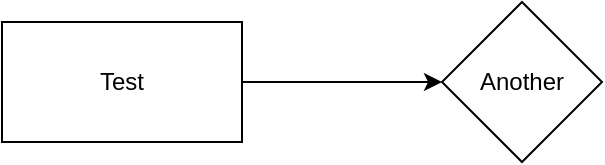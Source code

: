 <mxfile version="15.8.6" type="github">
  <diagram id="y24AHuDKQIKt52D2mGsg" name="Page-1">
    <mxGraphModel dx="1309" dy="1017" grid="1" gridSize="10" guides="1" tooltips="1" connect="1" arrows="1" fold="1" page="1" pageScale="1" pageWidth="827" pageHeight="1169" math="0" shadow="0">
      <root>
        <mxCell id="0" />
        <mxCell id="1" parent="0" />
        <mxCell id="p6QeW58sFyW3Z1_NhLVu-3" value="" style="edgeStyle=orthogonalEdgeStyle;rounded=0;orthogonalLoop=1;jettySize=auto;html=1;" edge="1" parent="1" source="p6QeW58sFyW3Z1_NhLVu-1" target="p6QeW58sFyW3Z1_NhLVu-2">
          <mxGeometry relative="1" as="geometry" />
        </mxCell>
        <mxCell id="p6QeW58sFyW3Z1_NhLVu-1" value="Test" style="rounded=0;whiteSpace=wrap;html=1;" vertex="1" parent="1">
          <mxGeometry x="130" y="100" width="120" height="60" as="geometry" />
        </mxCell>
        <mxCell id="p6QeW58sFyW3Z1_NhLVu-2" value="Another" style="rhombus;whiteSpace=wrap;html=1;rounded=0;" vertex="1" parent="1">
          <mxGeometry x="350" y="90" width="80" height="80" as="geometry" />
        </mxCell>
      </root>
    </mxGraphModel>
  </diagram>
</mxfile>
